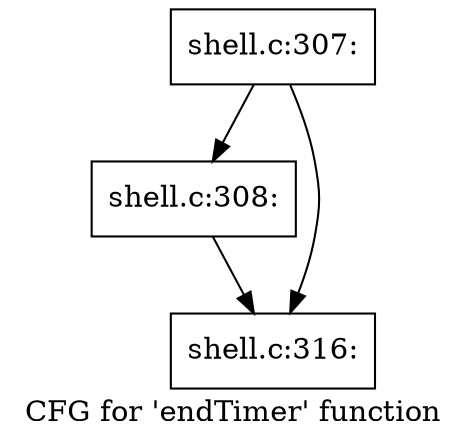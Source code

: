 digraph "CFG for 'endTimer' function" {
	label="CFG for 'endTimer' function";

	Node0x560275eee9c0 [shape=record,label="{shell.c:307:}"];
	Node0x560275eee9c0 -> Node0x5602774fc500;
	Node0x560275eee9c0 -> Node0x5602774fc550;
	Node0x5602774fc500 [shape=record,label="{shell.c:308:}"];
	Node0x5602774fc500 -> Node0x5602774fc550;
	Node0x5602774fc550 [shape=record,label="{shell.c:316:}"];
}
